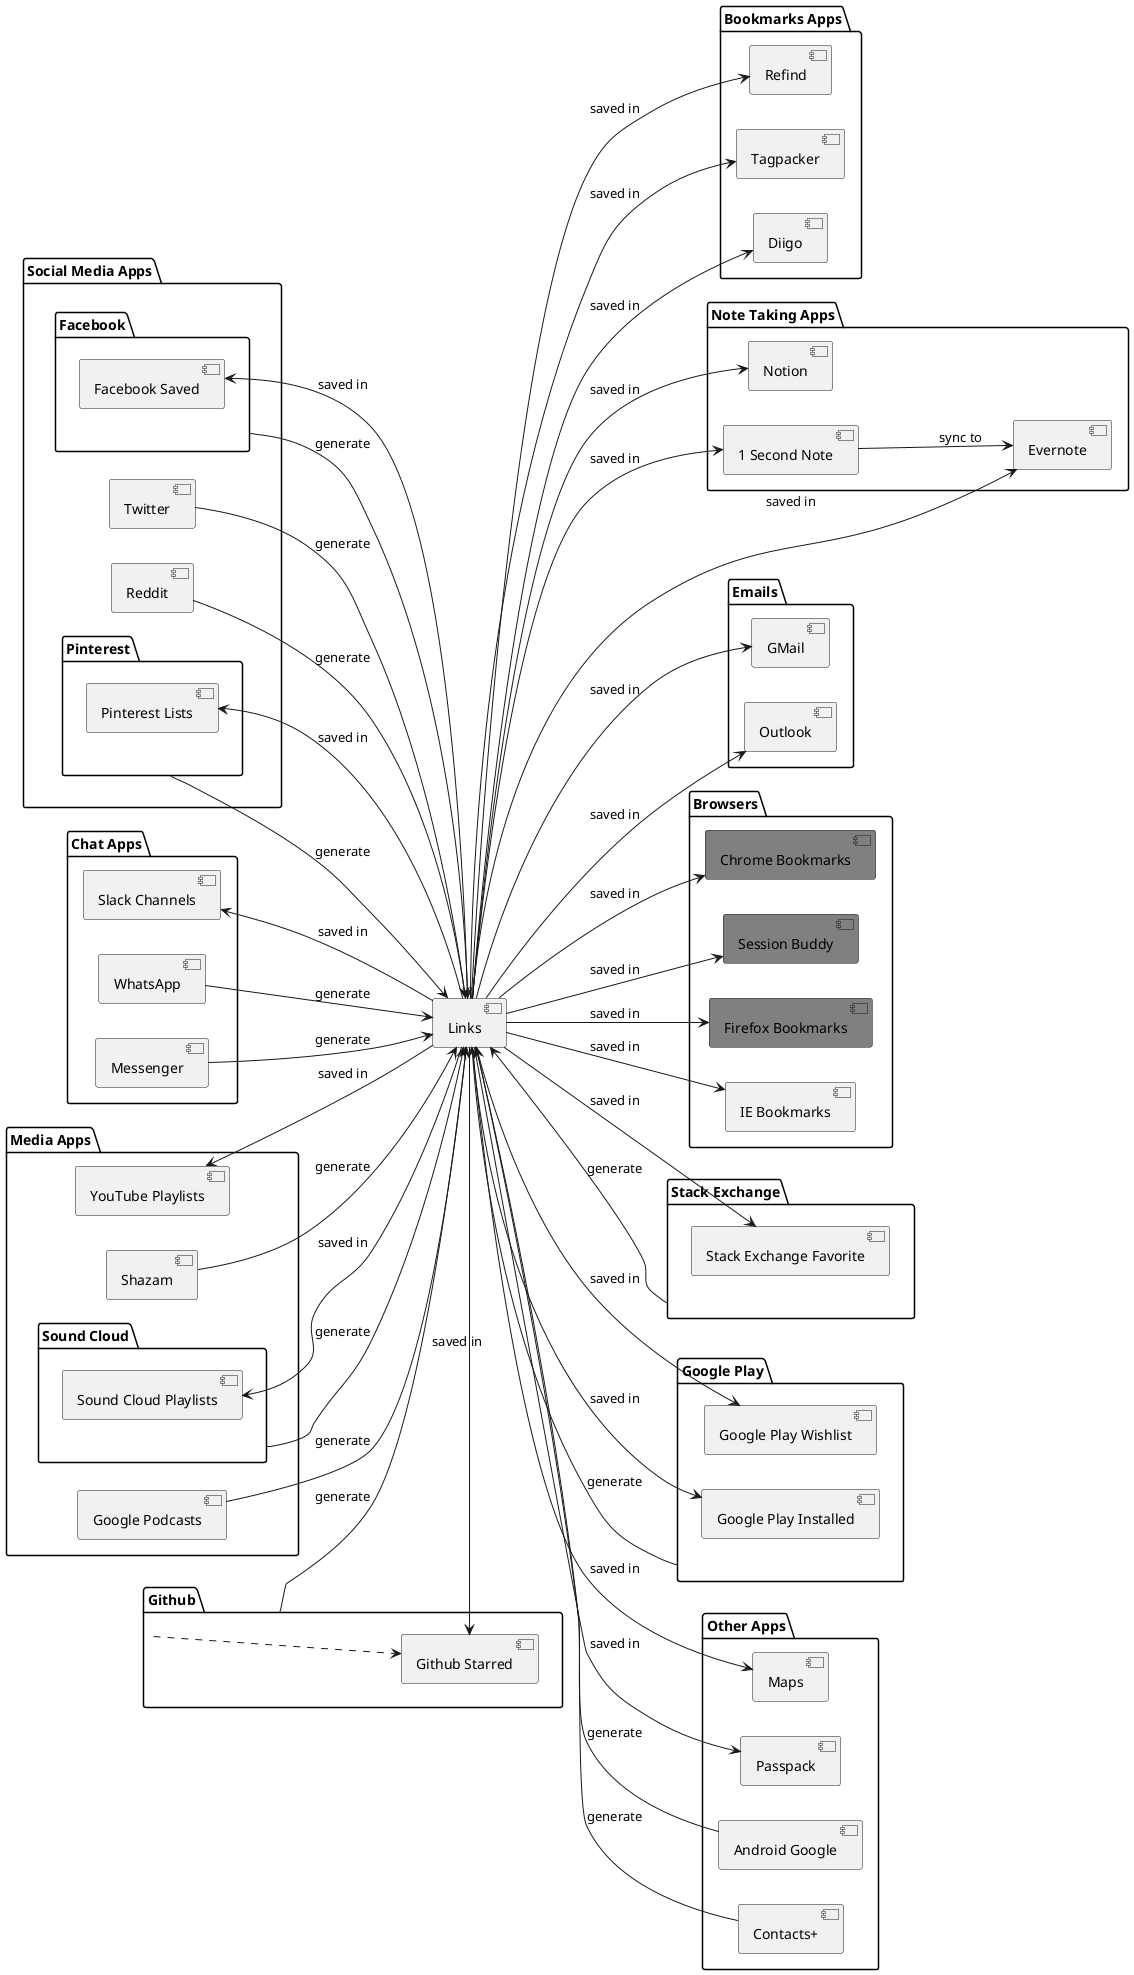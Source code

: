 @startuml
left to right direction

'Objects
[Links]

'Packages
package "Bookmarks Apps" {
  [Links]-->[Refind] : saved in
  [Links]-->[Tagpacker] : saved in
  [Links]-->[Diigo] : saved in
}
package "Social Media Apps" {
  [Twitter]-->[Links] : generate
  [Reddit]-->[Links] : generate
  package "Facebook" {
    [Facebook]-->[Links] : generate
    [Links]-->[Facebook Saved] : saved in
  }
  package "Pinterest" {
    [Pinterest]-->[Links] : generate
    [Links]-->[Pinterest Lists] : saved in
  }
}
package "Chat Apps" {
  [WhatsApp]-->[Links] : generate
  [Messenger]-->[Links] : generate
  [Links]-->[Slack Channels] : saved in
}
package "Media Apps" {
  [Links]-->[YouTube Playlists] : saved in
  [Shazam]-->[Links] : generate
  [Google Podcasts]-->[Links] : generate
  package "Sound Cloud" {
    [Sound Cloud]-->[Links] : generate
    [Links]-->[Sound Cloud Playlists] : saved in
  }
}
package "Note Taking Apps" {
  [Links]-->[Notion] : saved in
  [Links]-->[Evernote] : saved in
  [Links]-->[1 Second Note] : saved in
  [1 Second Note]-->[Evernote] : sync to
}
package "Emails" {
  [Links]-->[GMail] : saved in
  [Links]-->[Outlook] : saved in
}
package "Browsers" {
  [Chrome Bookmarks] #Grey
  [Session Buddy] #Grey
  [Firefox Bookmarks] #Grey
  [Links]-->[Chrome Bookmarks] : saved in
  [Links]-->[Firefox Bookmarks] : saved in
  [Links]-->[IE Bookmarks] : saved in
  [Links]-->[Session Buddy] : saved in
}
package "Stack Exchange" {
  [Stack Exchange]-->[Links] : generate
  [Links]-->[Stack Exchange Favorite] : saved in
}
package "Google Play" {
  [Google Play]-->[Links] : generate
  [Links]-->[Google Play Wishlist] : saved in
  [Links]-->[Google Play Installed] : saved in
}
package "Github" {
  [Github]-->[Links] : generate
  [Links]-->[Github Starred] : saved in
  [Github]..>[Github Starred]
}
package "Other Apps" {
  [Android Google]-->[Links] : generate
  [Contacts+]-->[Links] : generate
  [Links]-->[Maps] : saved in
  [Links]-->[Passpack] : saved in
}
@enduml
